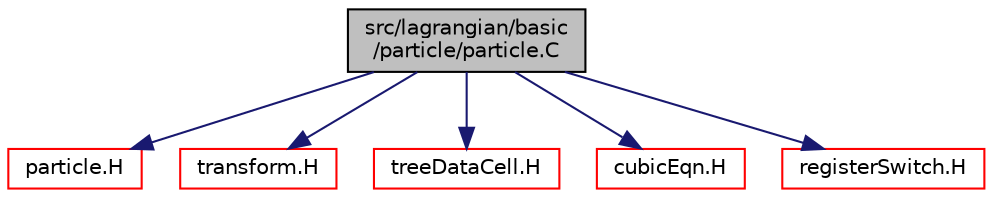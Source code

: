 digraph "src/lagrangian/basic/particle/particle.C"
{
  bgcolor="transparent";
  edge [fontname="Helvetica",fontsize="10",labelfontname="Helvetica",labelfontsize="10"];
  node [fontname="Helvetica",fontsize="10",shape=record];
  Node1 [label="src/lagrangian/basic\l/particle/particle.C",height=0.2,width=0.4,color="black", fillcolor="grey75", style="filled" fontcolor="black"];
  Node1 -> Node2 [color="midnightblue",fontsize="10",style="solid",fontname="Helvetica"];
  Node2 [label="particle.H",height=0.2,width=0.4,color="red",URL="$particle_8H.html"];
  Node1 -> Node3 [color="midnightblue",fontsize="10",style="solid",fontname="Helvetica"];
  Node3 [label="transform.H",height=0.2,width=0.4,color="red",URL="$transform_8H.html",tooltip="3D tensor transformation operations. "];
  Node1 -> Node4 [color="midnightblue",fontsize="10",style="solid",fontname="Helvetica"];
  Node4 [label="treeDataCell.H",height=0.2,width=0.4,color="red",URL="$treeDataCell_8H.html"];
  Node1 -> Node5 [color="midnightblue",fontsize="10",style="solid",fontname="Helvetica"];
  Node5 [label="cubicEqn.H",height=0.2,width=0.4,color="red",URL="$cubicEqn_8H.html"];
  Node1 -> Node6 [color="midnightblue",fontsize="10",style="solid",fontname="Helvetica"];
  Node6 [label="registerSwitch.H",height=0.2,width=0.4,color="red",URL="$registerSwitch_8H.html"];
}
